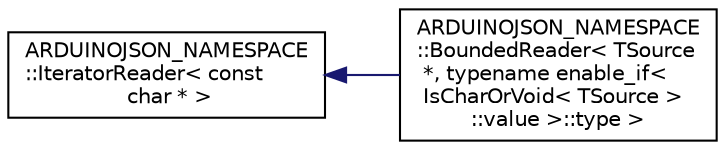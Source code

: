 digraph "Graphical Class Hierarchy"
{
 // LATEX_PDF_SIZE
  edge [fontname="Helvetica",fontsize="10",labelfontname="Helvetica",labelfontsize="10"];
  node [fontname="Helvetica",fontsize="10",shape=record];
  rankdir="LR";
  Node0 [label="ARDUINOJSON_NAMESPACE\l::IteratorReader\< const\l char * \>",height=0.2,width=0.4,color="black", fillcolor="white", style="filled",URL="$classARDUINOJSON__NAMESPACE_1_1IteratorReader.html",tooltip=" "];
  Node0 -> Node1 [dir="back",color="midnightblue",fontsize="10",style="solid",fontname="Helvetica"];
  Node1 [label="ARDUINOJSON_NAMESPACE\l::BoundedReader\< TSource\l *, typename enable_if\<\l IsCharOrVoid\< TSource \>\l::value \>::type \>",height=0.2,width=0.4,color="black", fillcolor="white", style="filled",URL="$structARDUINOJSON__NAMESPACE_1_1BoundedReader_3_01TSource_01_5_00_01typename_01enable__if_3_01Isb96e5fb8064f82cb49dc3be8ffd5cb72.html",tooltip=" "];
}
